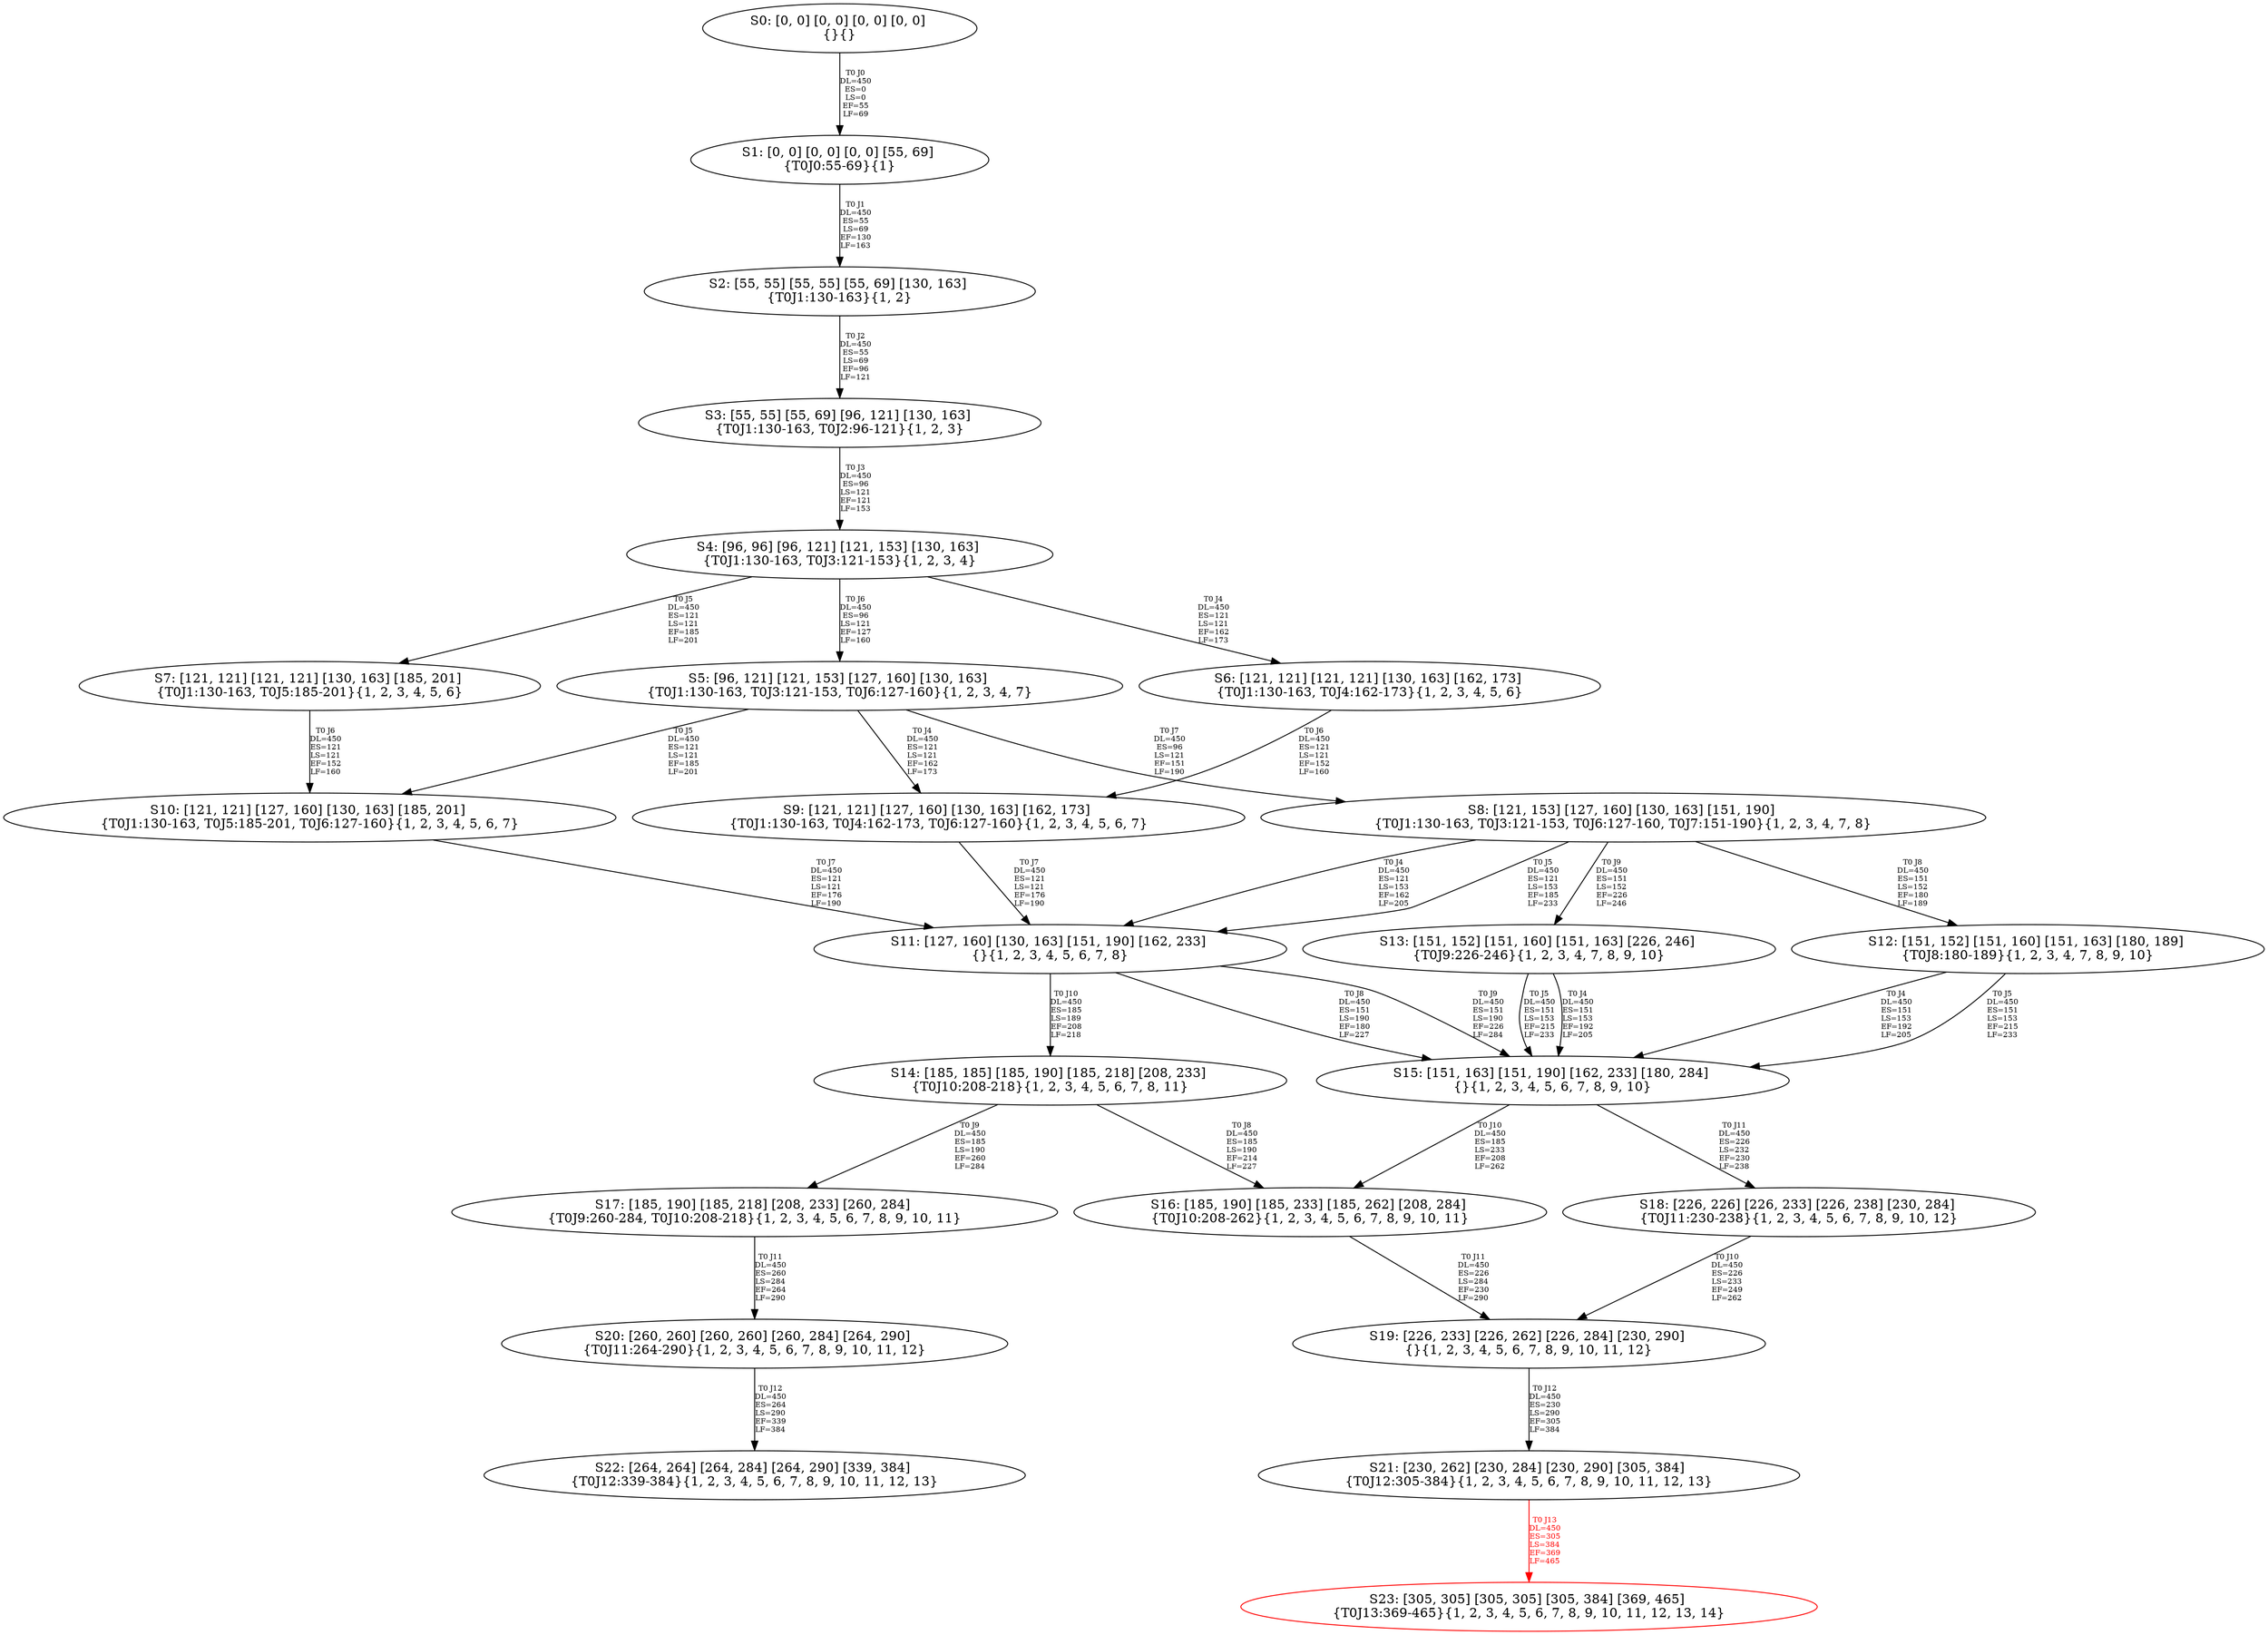 digraph {
	S0[label="S0: [0, 0] [0, 0] [0, 0] [0, 0] \n{}{}"];
	S1[label="S1: [0, 0] [0, 0] [0, 0] [55, 69] \n{T0J0:55-69}{1}"];
	S2[label="S2: [55, 55] [55, 55] [55, 69] [130, 163] \n{T0J1:130-163}{1, 2}"];
	S3[label="S3: [55, 55] [55, 69] [96, 121] [130, 163] \n{T0J1:130-163, T0J2:96-121}{1, 2, 3}"];
	S4[label="S4: [96, 96] [96, 121] [121, 153] [130, 163] \n{T0J1:130-163, T0J3:121-153}{1, 2, 3, 4}"];
	S5[label="S5: [96, 121] [121, 153] [127, 160] [130, 163] \n{T0J1:130-163, T0J3:121-153, T0J6:127-160}{1, 2, 3, 4, 7}"];
	S6[label="S6: [121, 121] [121, 121] [130, 163] [162, 173] \n{T0J1:130-163, T0J4:162-173}{1, 2, 3, 4, 5, 6}"];
	S7[label="S7: [121, 121] [121, 121] [130, 163] [185, 201] \n{T0J1:130-163, T0J5:185-201}{1, 2, 3, 4, 5, 6}"];
	S8[label="S8: [121, 153] [127, 160] [130, 163] [151, 190] \n{T0J1:130-163, T0J3:121-153, T0J6:127-160, T0J7:151-190}{1, 2, 3, 4, 7, 8}"];
	S9[label="S9: [121, 121] [127, 160] [130, 163] [162, 173] \n{T0J1:130-163, T0J4:162-173, T0J6:127-160}{1, 2, 3, 4, 5, 6, 7}"];
	S10[label="S10: [121, 121] [127, 160] [130, 163] [185, 201] \n{T0J1:130-163, T0J5:185-201, T0J6:127-160}{1, 2, 3, 4, 5, 6, 7}"];
	S11[label="S11: [127, 160] [130, 163] [151, 190] [162, 233] \n{}{1, 2, 3, 4, 5, 6, 7, 8}"];
	S12[label="S12: [151, 152] [151, 160] [151, 163] [180, 189] \n{T0J8:180-189}{1, 2, 3, 4, 7, 8, 9, 10}"];
	S13[label="S13: [151, 152] [151, 160] [151, 163] [226, 246] \n{T0J9:226-246}{1, 2, 3, 4, 7, 8, 9, 10}"];
	S14[label="S14: [185, 185] [185, 190] [185, 218] [208, 233] \n{T0J10:208-218}{1, 2, 3, 4, 5, 6, 7, 8, 11}"];
	S15[label="S15: [151, 163] [151, 190] [162, 233] [180, 284] \n{}{1, 2, 3, 4, 5, 6, 7, 8, 9, 10}"];
	S16[label="S16: [185, 190] [185, 233] [185, 262] [208, 284] \n{T0J10:208-262}{1, 2, 3, 4, 5, 6, 7, 8, 9, 10, 11}"];
	S17[label="S17: [185, 190] [185, 218] [208, 233] [260, 284] \n{T0J9:260-284, T0J10:208-218}{1, 2, 3, 4, 5, 6, 7, 8, 9, 10, 11}"];
	S18[label="S18: [226, 226] [226, 233] [226, 238] [230, 284] \n{T0J11:230-238}{1, 2, 3, 4, 5, 6, 7, 8, 9, 10, 12}"];
	S19[label="S19: [226, 233] [226, 262] [226, 284] [230, 290] \n{}{1, 2, 3, 4, 5, 6, 7, 8, 9, 10, 11, 12}"];
	S20[label="S20: [260, 260] [260, 260] [260, 284] [264, 290] \n{T0J11:264-290}{1, 2, 3, 4, 5, 6, 7, 8, 9, 10, 11, 12}"];
	S21[label="S21: [230, 262] [230, 284] [230, 290] [305, 384] \n{T0J12:305-384}{1, 2, 3, 4, 5, 6, 7, 8, 9, 10, 11, 12, 13}"];
	S22[label="S22: [264, 264] [264, 284] [264, 290] [339, 384] \n{T0J12:339-384}{1, 2, 3, 4, 5, 6, 7, 8, 9, 10, 11, 12, 13}"];
	S23[label="S23: [305, 305] [305, 305] [305, 384] [369, 465] \n{T0J13:369-465}{1, 2, 3, 4, 5, 6, 7, 8, 9, 10, 11, 12, 13, 14}"];
	S0 -> S1[label="T0 J0\nDL=450\nES=0\nLS=0\nEF=55\nLF=69",fontsize=8];
	S1 -> S2[label="T0 J1\nDL=450\nES=55\nLS=69\nEF=130\nLF=163",fontsize=8];
	S2 -> S3[label="T0 J2\nDL=450\nES=55\nLS=69\nEF=96\nLF=121",fontsize=8];
	S3 -> S4[label="T0 J3\nDL=450\nES=96\nLS=121\nEF=121\nLF=153",fontsize=8];
	S4 -> S6[label="T0 J4\nDL=450\nES=121\nLS=121\nEF=162\nLF=173",fontsize=8];
	S4 -> S7[label="T0 J5\nDL=450\nES=121\nLS=121\nEF=185\nLF=201",fontsize=8];
	S4 -> S5[label="T0 J6\nDL=450\nES=96\nLS=121\nEF=127\nLF=160",fontsize=8];
	S5 -> S9[label="T0 J4\nDL=450\nES=121\nLS=121\nEF=162\nLF=173",fontsize=8];
	S5 -> S10[label="T0 J5\nDL=450\nES=121\nLS=121\nEF=185\nLF=201",fontsize=8];
	S5 -> S8[label="T0 J7\nDL=450\nES=96\nLS=121\nEF=151\nLF=190",fontsize=8];
	S6 -> S9[label="T0 J6\nDL=450\nES=121\nLS=121\nEF=152\nLF=160",fontsize=8];
	S7 -> S10[label="T0 J6\nDL=450\nES=121\nLS=121\nEF=152\nLF=160",fontsize=8];
	S8 -> S11[label="T0 J4\nDL=450\nES=121\nLS=153\nEF=162\nLF=205",fontsize=8];
	S8 -> S11[label="T0 J5\nDL=450\nES=121\nLS=153\nEF=185\nLF=233",fontsize=8];
	S8 -> S12[label="T0 J8\nDL=450\nES=151\nLS=152\nEF=180\nLF=189",fontsize=8];
	S8 -> S13[label="T0 J9\nDL=450\nES=151\nLS=152\nEF=226\nLF=246",fontsize=8];
	S9 -> S11[label="T0 J7\nDL=450\nES=121\nLS=121\nEF=176\nLF=190",fontsize=8];
	S10 -> S11[label="T0 J7\nDL=450\nES=121\nLS=121\nEF=176\nLF=190",fontsize=8];
	S11 -> S15[label="T0 J8\nDL=450\nES=151\nLS=190\nEF=180\nLF=227",fontsize=8];
	S11 -> S15[label="T0 J9\nDL=450\nES=151\nLS=190\nEF=226\nLF=284",fontsize=8];
	S11 -> S14[label="T0 J10\nDL=450\nES=185\nLS=189\nEF=208\nLF=218",fontsize=8];
	S12 -> S15[label="T0 J4\nDL=450\nES=151\nLS=153\nEF=192\nLF=205",fontsize=8];
	S12 -> S15[label="T0 J5\nDL=450\nES=151\nLS=153\nEF=215\nLF=233",fontsize=8];
	S13 -> S15[label="T0 J4\nDL=450\nES=151\nLS=153\nEF=192\nLF=205",fontsize=8];
	S13 -> S15[label="T0 J5\nDL=450\nES=151\nLS=153\nEF=215\nLF=233",fontsize=8];
	S14 -> S16[label="T0 J8\nDL=450\nES=185\nLS=190\nEF=214\nLF=227",fontsize=8];
	S14 -> S17[label="T0 J9\nDL=450\nES=185\nLS=190\nEF=260\nLF=284",fontsize=8];
	S15 -> S16[label="T0 J10\nDL=450\nES=185\nLS=233\nEF=208\nLF=262",fontsize=8];
	S15 -> S18[label="T0 J11\nDL=450\nES=226\nLS=232\nEF=230\nLF=238",fontsize=8];
	S16 -> S19[label="T0 J11\nDL=450\nES=226\nLS=284\nEF=230\nLF=290",fontsize=8];
	S17 -> S20[label="T0 J11\nDL=450\nES=260\nLS=284\nEF=264\nLF=290",fontsize=8];
	S18 -> S19[label="T0 J10\nDL=450\nES=226\nLS=233\nEF=249\nLF=262",fontsize=8];
	S19 -> S21[label="T0 J12\nDL=450\nES=230\nLS=290\nEF=305\nLF=384",fontsize=8];
	S20 -> S22[label="T0 J12\nDL=450\nES=264\nLS=290\nEF=339\nLF=384",fontsize=8];
	S21 -> S23[label="T0 J13\nDL=450\nES=305\nLS=384\nEF=369\nLF=465",color=Red,fontcolor=Red,fontsize=8];
S23[color=Red];
}
